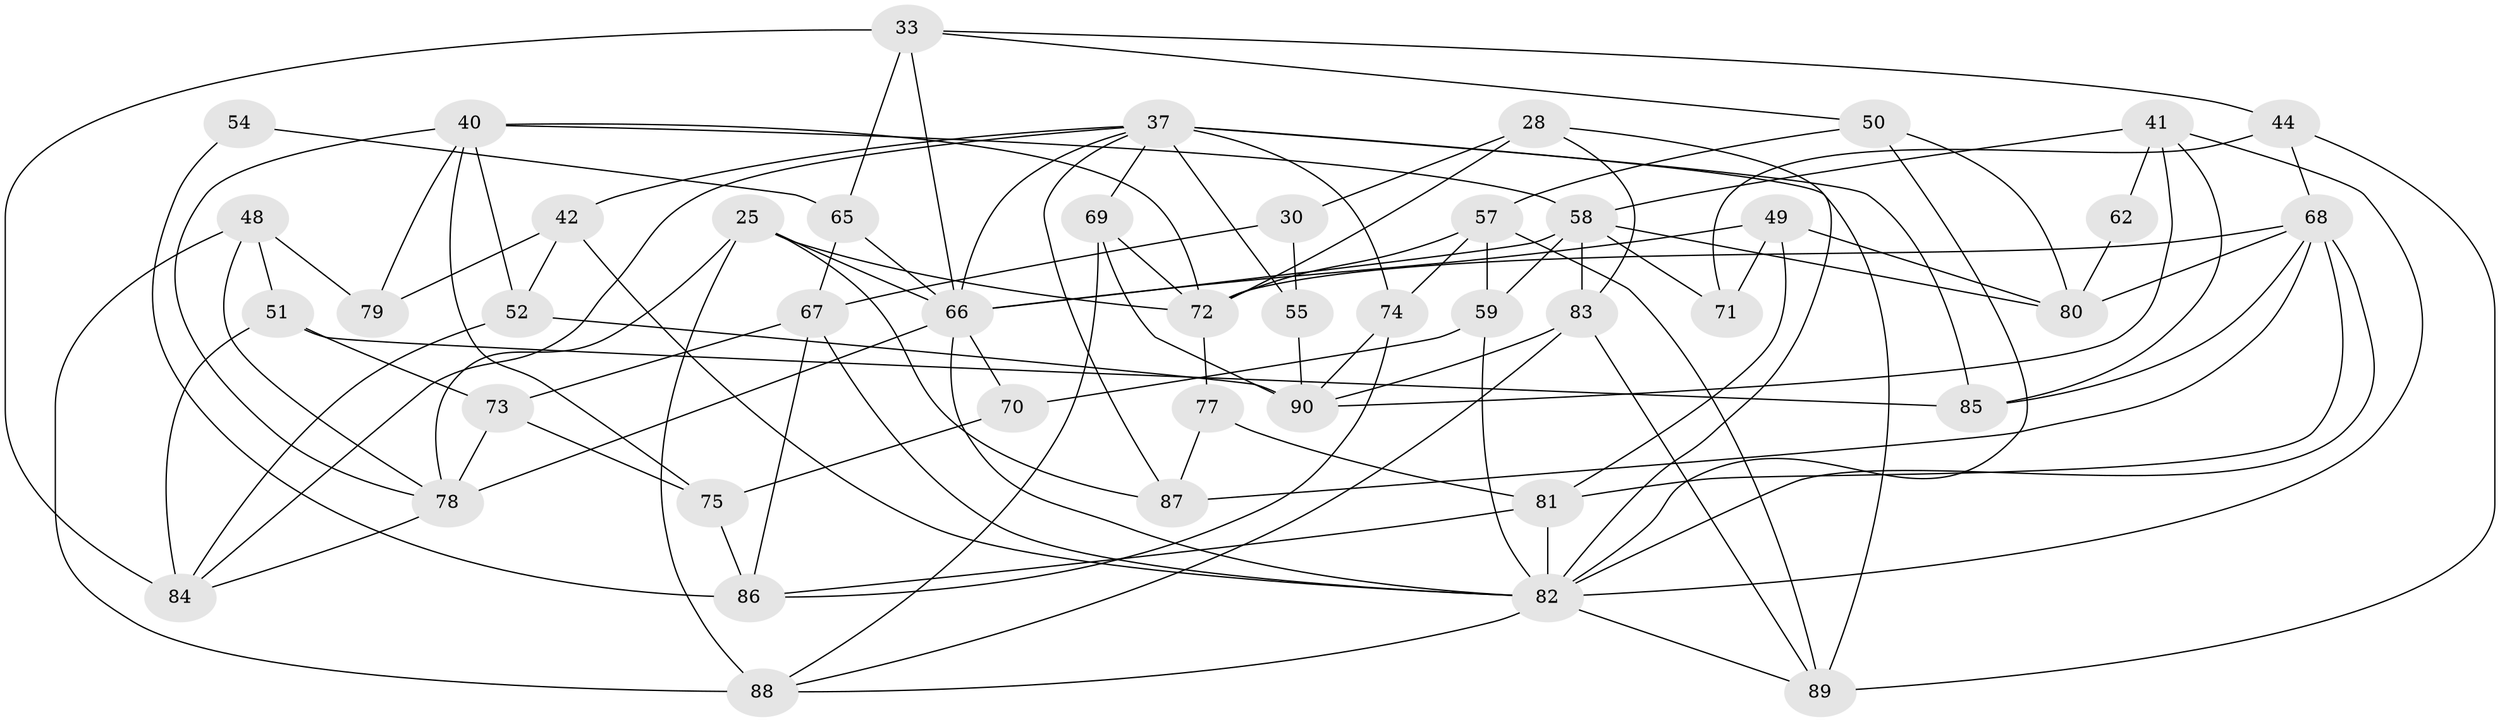 // original degree distribution, {4: 1.0}
// Generated by graph-tools (version 1.1) at 2025/57/03/09/25 04:57:07]
// undirected, 45 vertices, 107 edges
graph export_dot {
graph [start="1"]
  node [color=gray90,style=filled];
  25 [super="+2+10"];
  28;
  30;
  33 [super="+13"];
  37 [super="+32"];
  40 [super="+22"];
  41 [super="+5+23"];
  42;
  44;
  48 [super="+45"];
  49;
  50;
  51;
  52;
  54;
  55;
  57 [super="+7"];
  58 [super="+21+46"];
  59;
  62;
  65 [super="+9"];
  66 [super="+43+56"];
  67 [super="+3+61"];
  68 [super="+26"];
  69;
  70;
  71;
  72 [super="+1+64+11"];
  73;
  74 [super="+12"];
  75 [super="+18"];
  77;
  78 [super="+39"];
  79;
  80 [super="+47"];
  81 [super="+63"];
  82 [super="+19+27+35"];
  83 [super="+76+31"];
  84 [super="+53"];
  85;
  86 [super="+34"];
  87;
  88 [super="+29+38"];
  89 [super="+6"];
  90 [super="+36+60"];
  25 -- 72 [weight=2];
  25 -- 87;
  25 -- 88 [weight=2];
  25 -- 66 [weight=2];
  25 -- 78;
  28 -- 30;
  28 -- 83;
  28 -- 72;
  28 -- 82;
  30 -- 55;
  30 -- 67 [weight=2];
  33 -- 65;
  33 -- 84 [weight=2];
  33 -- 44;
  33 -- 50;
  33 -- 66;
  37 -- 87;
  37 -- 69;
  37 -- 74 [weight=2];
  37 -- 66;
  37 -- 42;
  37 -- 84;
  37 -- 85;
  37 -- 55;
  37 -- 89;
  40 -- 75 [weight=2];
  40 -- 52;
  40 -- 72 [weight=2];
  40 -- 79;
  40 -- 58;
  40 -- 78;
  41 -- 85;
  41 -- 62 [weight=2];
  41 -- 58 [weight=2];
  41 -- 90;
  41 -- 82 [weight=2];
  42 -- 79;
  42 -- 52;
  42 -- 82;
  44 -- 71;
  44 -- 68;
  44 -- 89;
  48 -- 79 [weight=2];
  48 -- 51;
  48 -- 78;
  48 -- 88 [weight=2];
  49 -- 71;
  49 -- 80;
  49 -- 81;
  49 -- 66;
  50 -- 82;
  50 -- 80;
  50 -- 57;
  51 -- 85;
  51 -- 73;
  51 -- 84;
  52 -- 84;
  52 -- 90;
  54 -- 86 [weight=2];
  54 -- 65 [weight=2];
  55 -- 90 [weight=2];
  57 -- 59;
  57 -- 74 [weight=2];
  57 -- 89;
  57 -- 72;
  58 -- 71 [weight=2];
  58 -- 80;
  58 -- 66;
  58 -- 59;
  58 -- 83 [weight=2];
  59 -- 70;
  59 -- 82;
  62 -- 80 [weight=2];
  65 -- 67 [weight=2];
  65 -- 66;
  66 -- 78;
  66 -- 70;
  66 -- 82;
  67 -- 86;
  67 -- 73;
  67 -- 82 [weight=2];
  68 -- 87;
  68 -- 82;
  68 -- 72 [weight=2];
  68 -- 80;
  68 -- 81;
  68 -- 85;
  69 -- 88;
  69 -- 90;
  69 -- 72;
  70 -- 75 [weight=2];
  72 -- 77;
  73 -- 75;
  73 -- 78;
  74 -- 90;
  74 -- 86;
  75 -- 86;
  77 -- 87;
  77 -- 81 [weight=2];
  78 -- 84;
  81 -- 86;
  81 -- 82;
  82 -- 89;
  82 -- 88 [weight=2];
  83 -- 89 [weight=2];
  83 -- 88;
  83 -- 90 [weight=2];
}
